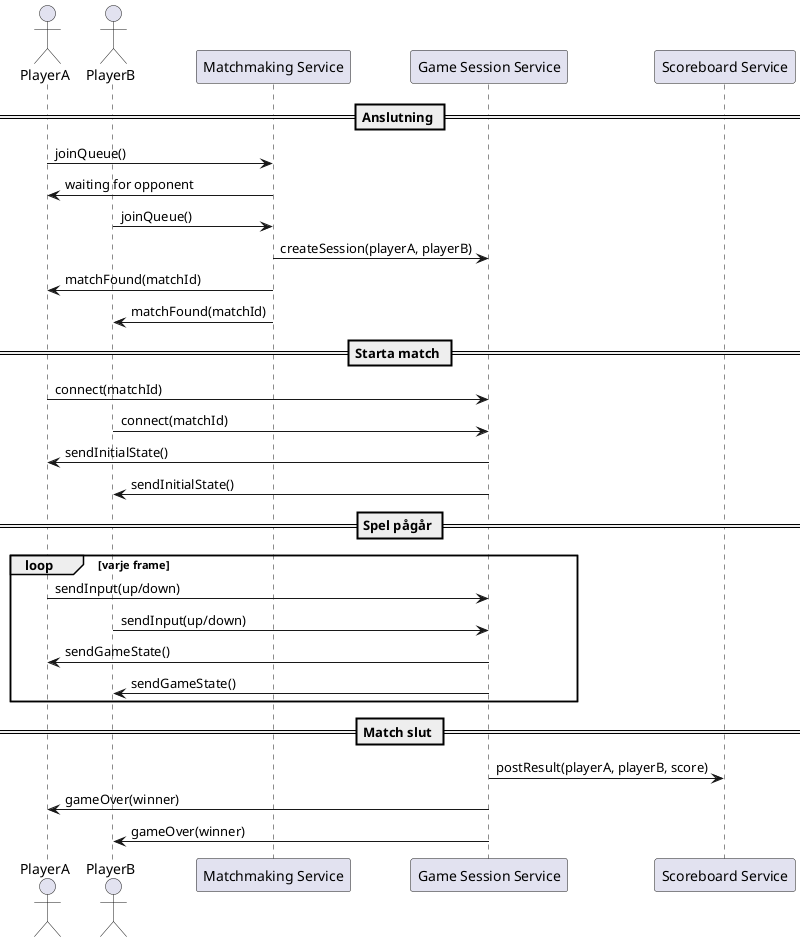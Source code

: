 @startuml
actor PlayerA
actor PlayerB
participant "Matchmaking Service" as Matchmaking
participant "Game Session Service" as GameSession
participant "Scoreboard Service" as Scoreboard

== Anslutning ==
PlayerA -> Matchmaking: joinQueue()
Matchmaking -> PlayerA: waiting for opponent

PlayerB -> Matchmaking: joinQueue()
Matchmaking -> GameSession: createSession(playerA, playerB)
Matchmaking -> PlayerA: matchFound(matchId)
Matchmaking -> PlayerB: matchFound(matchId)

== Starta match ==
PlayerA -> GameSession: connect(matchId)
PlayerB -> GameSession: connect(matchId)
GameSession -> PlayerA: sendInitialState()
GameSession -> PlayerB: sendInitialState()

== Spel pågår ==
loop varje frame
    PlayerA -> GameSession: sendInput(up/down)
    PlayerB -> GameSession: sendInput(up/down)
    GameSession -> PlayerA: sendGameState()
    GameSession -> PlayerB: sendGameState()
end

== Match slut ==
GameSession -> Scoreboard: postResult(playerA, playerB, score)
GameSession -> PlayerA: gameOver(winner)
GameSession -> PlayerB: gameOver(winner)
@enduml
∏